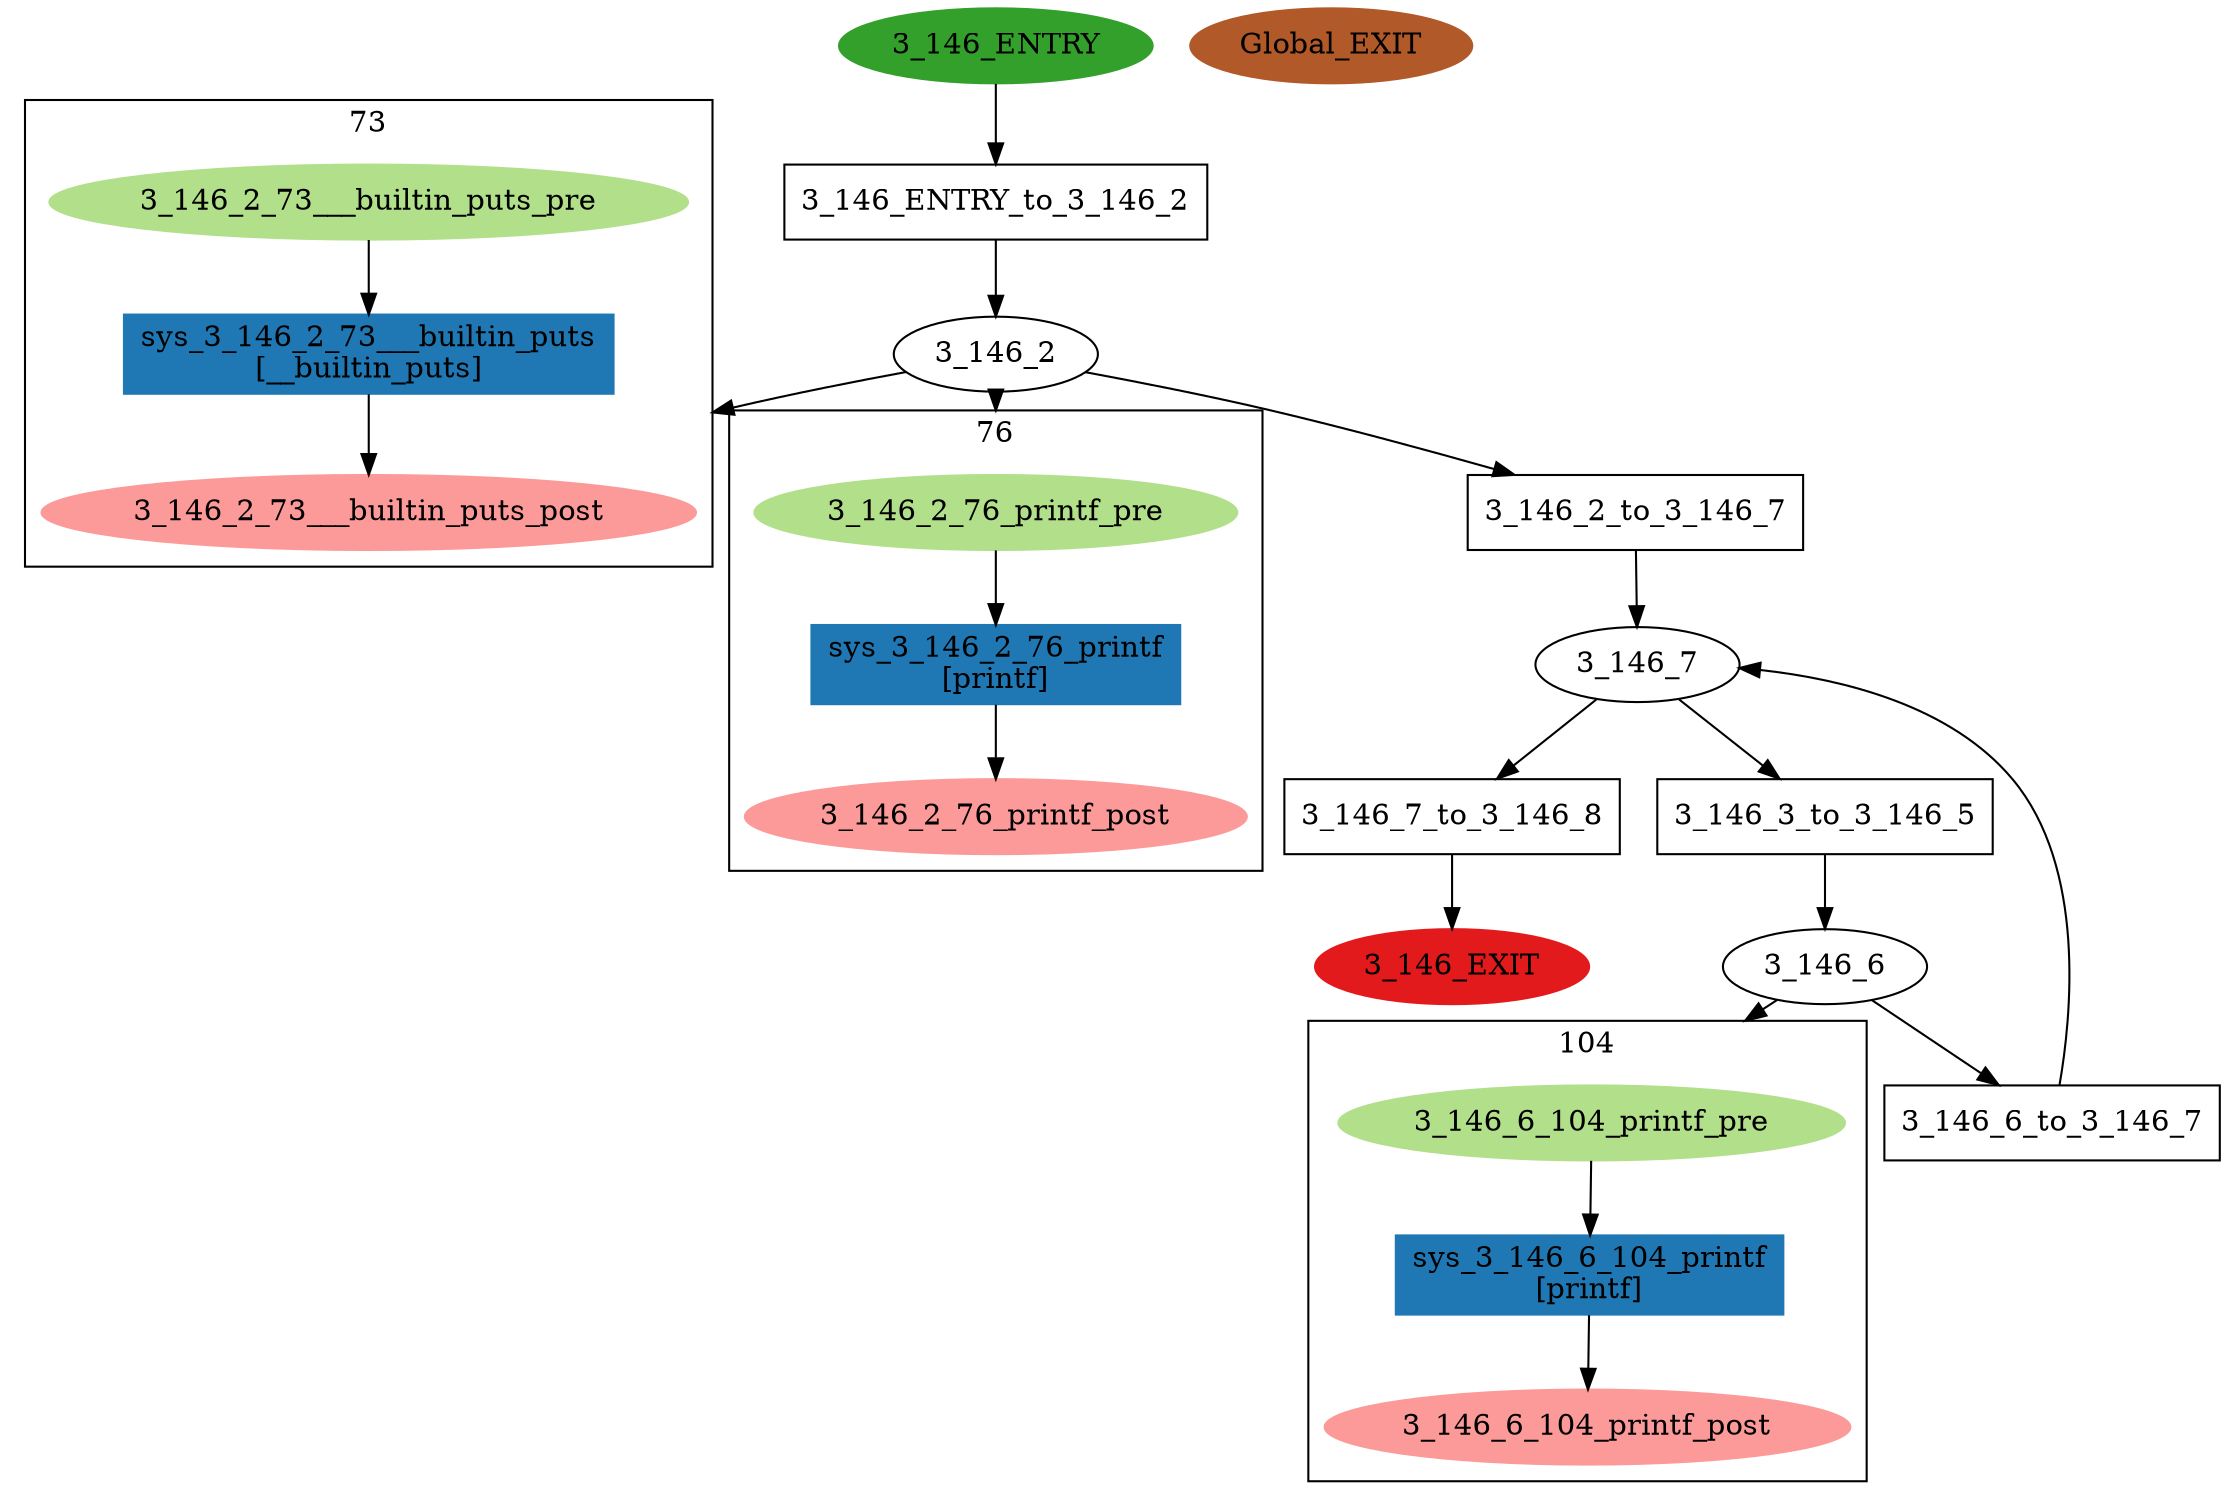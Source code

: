 digraph model { 
compound=true; 
node  [style="filled", colorscheme="paired12"];  "3_146_2" [shape=ellipse, style=""];
subgraph "cluster_3_146_2_73" { 
label="73"  "3_146_2_73___builtin_puts_post" [shape=ellipse, style=""];
  "3_146_2_73___builtin_puts_pre" [shape=ellipse, style=""];
  "sys_3_146_2_73___builtin_puts" [shape=box, style=""];
  "sys_3_146_2_73___builtin_puts" [color=2, style=filled];
  "sys_3_146_2_73___builtin_puts" [label="sys_3_146_2_73___builtin_puts\n[__builtin_puts]"];
  "sys_3_146_2_73___builtin_puts" -> "3_146_2_73___builtin_puts_post" [label="", arrowhead="normal"];
  "3_146_2_73___builtin_puts_pre" -> "sys_3_146_2_73___builtin_puts" [label="", arrowhead="normal"];
}
  "3_146_2" -> "3_146_2_73___builtin_puts_post" [lhead="cluster_3_146_2_73"];
  "3_146_2_73___builtin_puts_pre" [color=3, style=filled];
  "3_146_2_73___builtin_puts_post" [color=5, style=filled];
subgraph "cluster_3_146_2_76" { 
label="76"  "3_146_2_76_printf_pre" [shape=ellipse, style=""];
  "3_146_2_76_printf_post" [shape=ellipse, style=""];
  "sys_3_146_2_76_printf" [shape=box, style=""];
  "sys_3_146_2_76_printf" [color=2, style=filled];
  "sys_3_146_2_76_printf" [label="sys_3_146_2_76_printf\n[printf]"];
  "sys_3_146_2_76_printf" -> "3_146_2_76_printf_post" [label="", arrowhead="normal"];
  "3_146_2_76_printf_pre" -> "sys_3_146_2_76_printf" [label="", arrowhead="normal"];
}
  "3_146_2" -> "3_146_2_76_printf_pre" [lhead="cluster_3_146_2_76"];
  "3_146_2_76_printf_pre" [color=3, style=filled];
  "3_146_2_76_printf_post" [color=5, style=filled];
  "3_146_7" [shape=ellipse, style=""];
  "3_146_6" [shape=ellipse, style=""];
subgraph "cluster_3_146_6_104" { 
label="104"  "3_146_6_104_printf_pre" [shape=ellipse, style=""];
  "3_146_6_104_printf_post" [shape=ellipse, style=""];
  "sys_3_146_6_104_printf" [shape=box, style=""];
  "sys_3_146_6_104_printf" [color=2, style=filled];
  "sys_3_146_6_104_printf" [label="sys_3_146_6_104_printf\n[printf]"];
  "3_146_6_104_printf_pre" -> "sys_3_146_6_104_printf" [label="", arrowhead="normal"];
  "sys_3_146_6_104_printf" -> "3_146_6_104_printf_post" [label="", arrowhead="normal"];
}
  "3_146_6" -> "3_146_6_104_printf_pre" [lhead="cluster_3_146_6_104"];
  "3_146_6_104_printf_pre" [color=3, style=filled];
  "3_146_6_104_printf_post" [color=5, style=filled];
  "3_146_ENTRY" [shape=ellipse, color=4, style=filled];
  "3_146_EXIT" [shape=ellipse, color=6, style=filled];
  "Global_EXIT" [shape=ellipse, color=12, style=filled];
  "3_146_7_to_3_146_8" [shape=box, style=""];
  "3_146_7_to_3_146_8" [label="3_146_7_to_3_146_8\n"];
  "3_146_ENTRY_to_3_146_2" [shape=box, style=""];
  "3_146_ENTRY_to_3_146_2" [label="3_146_ENTRY_to_3_146_2\n"];
  "3_146_3_to_3_146_5" [shape=box, style=""];
  "3_146_3_to_3_146_5" [label="3_146_3_to_3_146_5\n"];
  "3_146_2_to_3_146_7" [shape=box, style=""];
  "3_146_2_to_3_146_7" [label="3_146_2_to_3_146_7\n"];
  "3_146_6_to_3_146_7" [shape=box, style=""];
  "3_146_6_to_3_146_7" [label="3_146_6_to_3_146_7\n"];
  "3_146_ENTRY_to_3_146_2" -> "3_146_2" [label="", arrowhead="normal"];
  "3_146_6" -> "3_146_6_to_3_146_7" [label="", arrowhead="normal"];
  "3_146_7" -> "3_146_3_to_3_146_5" [label="", arrowhead="normal"];
  "3_146_7" -> "3_146_7_to_3_146_8" [label="", arrowhead="normal"];
  "3_146_3_to_3_146_5" -> "3_146_6" [label="", arrowhead="normal"];
  "3_146_7_to_3_146_8" -> "3_146_EXIT" [label="", arrowhead="normal"];
  "3_146_ENTRY" -> "3_146_ENTRY_to_3_146_2" [label="", arrowhead="normal"];
  "3_146_6_to_3_146_7" -> "3_146_7" [label="", arrowhead="normal"];
  "3_146_2_to_3_146_7" -> "3_146_7" [label="", arrowhead="normal"];
  "3_146_2" -> "3_146_2_to_3_146_7" [label="", arrowhead="normal"];
}
